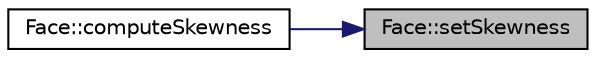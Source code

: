 digraph "Face::setSkewness"
{
 // LATEX_PDF_SIZE
  bgcolor="transparent";
  edge [fontname="Helvetica",fontsize="10",labelfontname="Helvetica",labelfontsize="10"];
  node [fontname="Helvetica",fontsize="10",shape=record];
  rankdir="RL";
  Node1 [label="Face::setSkewness",height=0.2,width=0.4,color="black", fillcolor="grey75", style="filled", fontcolor="black",tooltip=" "];
  Node1 -> Node2 [dir="back",color="midnightblue",fontsize="10",style="solid",fontname="Helvetica"];
  Node2 [label="Face::computeSkewness",height=0.2,width=0.4,color="black",URL="$classFace.html#ab6aaaa27bc48d42c68bf2033b7aae801",tooltip=" "];
}
